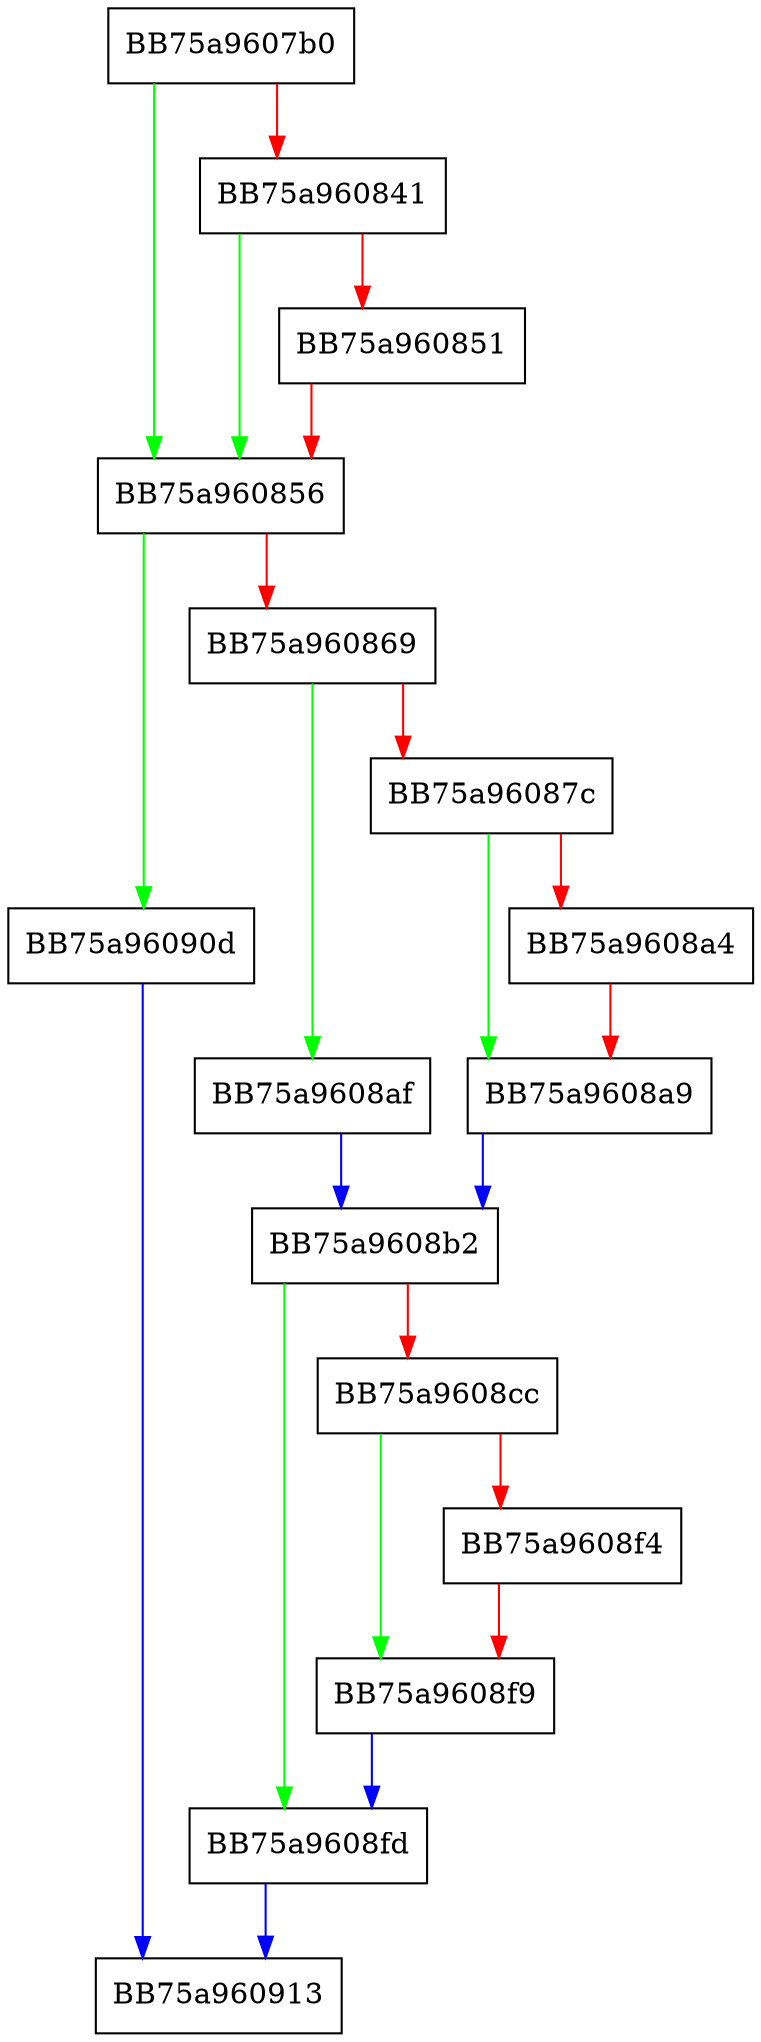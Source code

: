digraph init {
  node [shape="box"];
  graph [splines=ortho];
  BB75a9607b0 -> BB75a960856 [color="green"];
  BB75a9607b0 -> BB75a960841 [color="red"];
  BB75a960841 -> BB75a960856 [color="green"];
  BB75a960841 -> BB75a960851 [color="red"];
  BB75a960851 -> BB75a960856 [color="red"];
  BB75a960856 -> BB75a96090d [color="green"];
  BB75a960856 -> BB75a960869 [color="red"];
  BB75a960869 -> BB75a9608af [color="green"];
  BB75a960869 -> BB75a96087c [color="red"];
  BB75a96087c -> BB75a9608a9 [color="green"];
  BB75a96087c -> BB75a9608a4 [color="red"];
  BB75a9608a4 -> BB75a9608a9 [color="red"];
  BB75a9608a9 -> BB75a9608b2 [color="blue"];
  BB75a9608af -> BB75a9608b2 [color="blue"];
  BB75a9608b2 -> BB75a9608fd [color="green"];
  BB75a9608b2 -> BB75a9608cc [color="red"];
  BB75a9608cc -> BB75a9608f9 [color="green"];
  BB75a9608cc -> BB75a9608f4 [color="red"];
  BB75a9608f4 -> BB75a9608f9 [color="red"];
  BB75a9608f9 -> BB75a9608fd [color="blue"];
  BB75a9608fd -> BB75a960913 [color="blue"];
  BB75a96090d -> BB75a960913 [color="blue"];
}